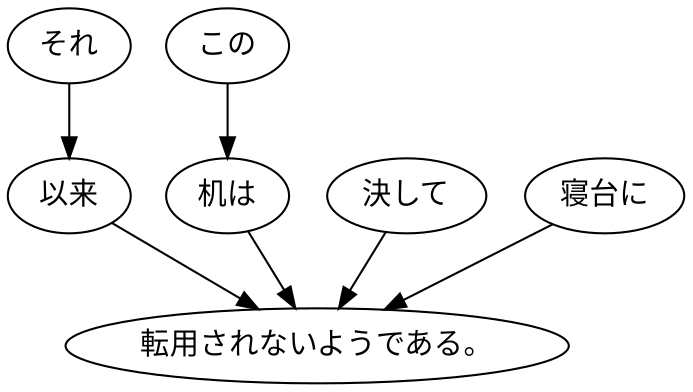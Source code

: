 digraph graph5615 {
	node0 [label="それ"];
	node1 [label="以来"];
	node2 [label="この"];
	node3 [label="机は"];
	node4 [label="決して"];
	node5 [label="寝台に"];
	node6 [label="転用されないようである。"];
	node0 -> node1;
	node1 -> node6;
	node2 -> node3;
	node3 -> node6;
	node4 -> node6;
	node5 -> node6;
}
